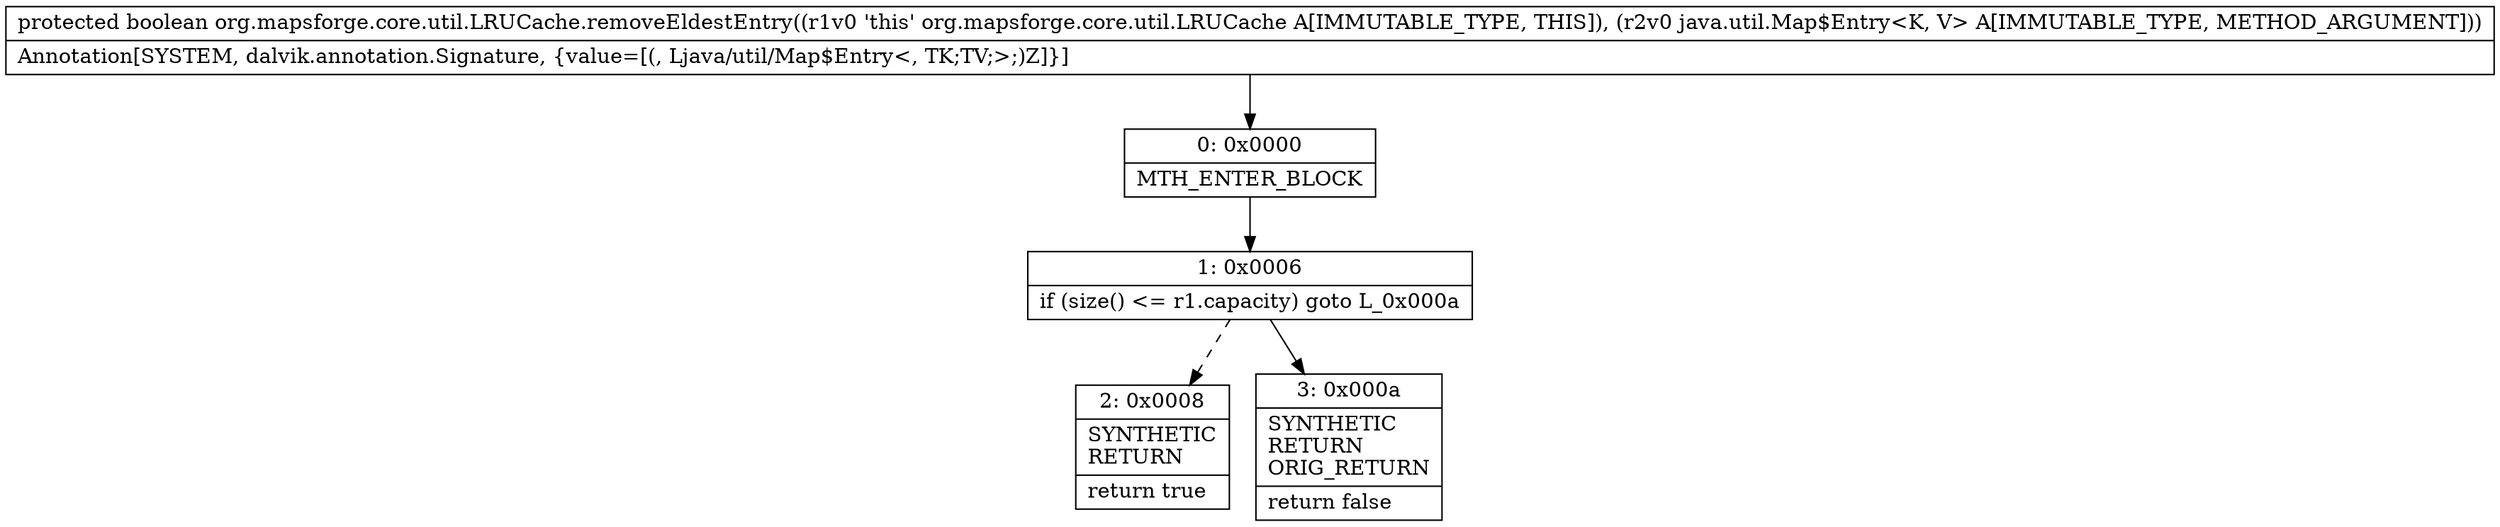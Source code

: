 digraph "CFG fororg.mapsforge.core.util.LRUCache.removeEldestEntry(Ljava\/util\/Map$Entry;)Z" {
Node_0 [shape=record,label="{0\:\ 0x0000|MTH_ENTER_BLOCK\l}"];
Node_1 [shape=record,label="{1\:\ 0x0006|if (size() \<= r1.capacity) goto L_0x000a\l}"];
Node_2 [shape=record,label="{2\:\ 0x0008|SYNTHETIC\lRETURN\l|return true\l}"];
Node_3 [shape=record,label="{3\:\ 0x000a|SYNTHETIC\lRETURN\lORIG_RETURN\l|return false\l}"];
MethodNode[shape=record,label="{protected boolean org.mapsforge.core.util.LRUCache.removeEldestEntry((r1v0 'this' org.mapsforge.core.util.LRUCache A[IMMUTABLE_TYPE, THIS]), (r2v0 java.util.Map$Entry\<K, V\> A[IMMUTABLE_TYPE, METHOD_ARGUMENT]))  | Annotation[SYSTEM, dalvik.annotation.Signature, \{value=[(, Ljava\/util\/Map$Entry\<, TK;TV;\>;)Z]\}]\l}"];
MethodNode -> Node_0;
Node_0 -> Node_1;
Node_1 -> Node_2[style=dashed];
Node_1 -> Node_3;
}

